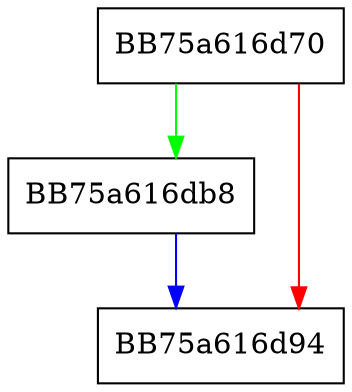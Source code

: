 digraph GetThreatDetails {
  node [shape="box"];
  graph [splines=ortho];
  BB75a616d70 -> BB75a616db8 [color="green"];
  BB75a616d70 -> BB75a616d94 [color="red"];
  BB75a616db8 -> BB75a616d94 [color="blue"];
}